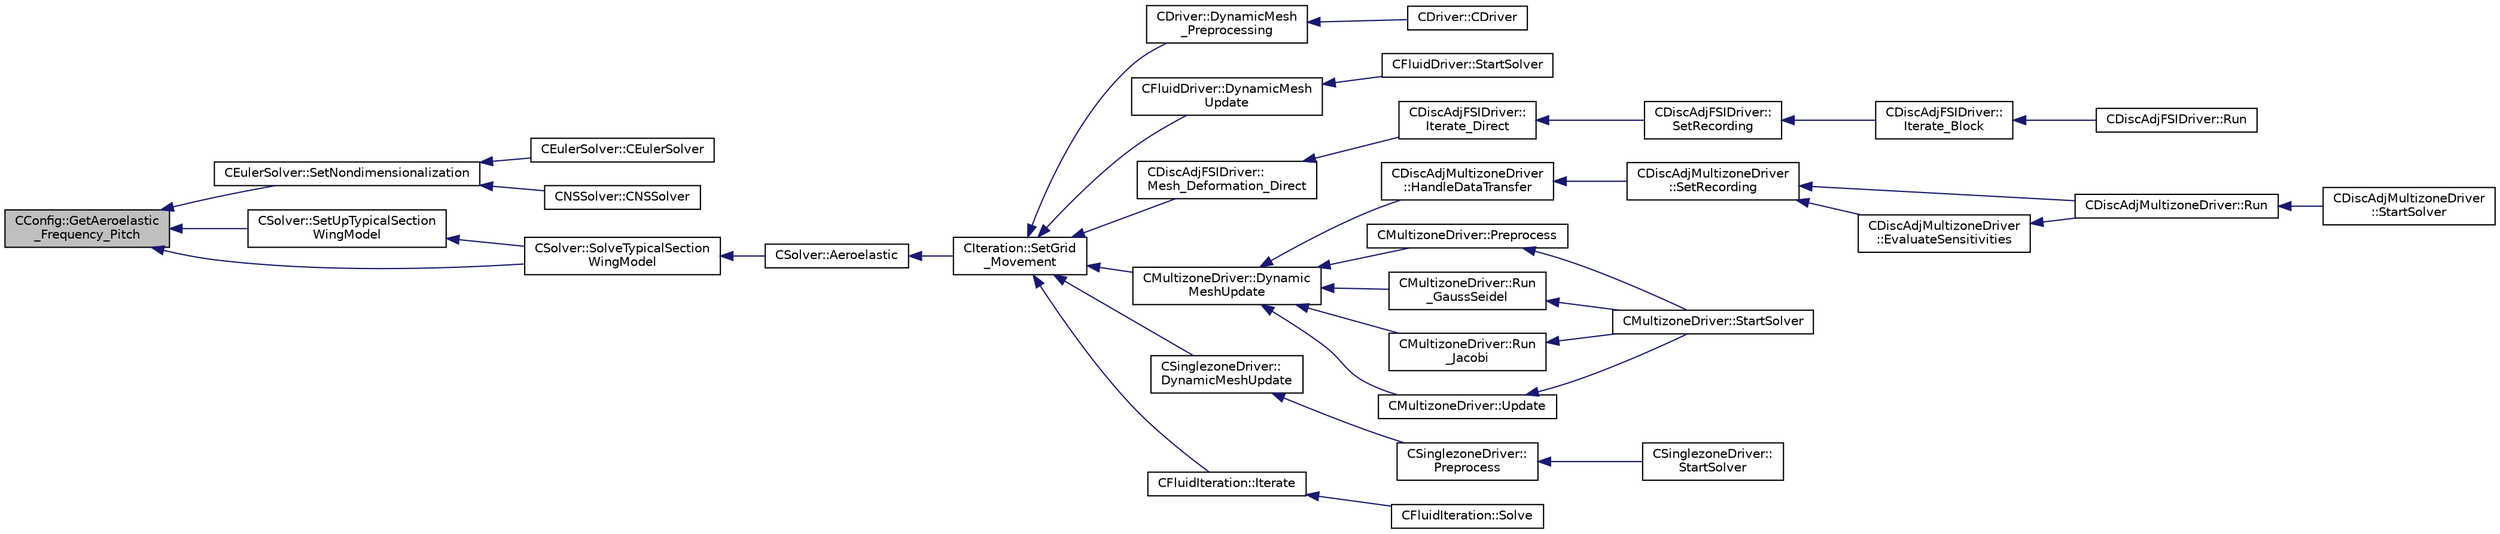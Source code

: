 digraph "CConfig::GetAeroelastic_Frequency_Pitch"
{
  edge [fontname="Helvetica",fontsize="10",labelfontname="Helvetica",labelfontsize="10"];
  node [fontname="Helvetica",fontsize="10",shape=record];
  rankdir="LR";
  Node611 [label="CConfig::GetAeroelastic\l_Frequency_Pitch",height=0.2,width=0.4,color="black", fillcolor="grey75", style="filled", fontcolor="black"];
  Node611 -> Node612 [dir="back",color="midnightblue",fontsize="10",style="solid",fontname="Helvetica"];
  Node612 [label="CEulerSolver::SetNondimensionalization",height=0.2,width=0.4,color="black", fillcolor="white", style="filled",URL="$class_c_euler_solver.html#a1c633d6e77fefb2e76308e2ba0af0c2c",tooltip="Set the solver nondimensionalization. "];
  Node612 -> Node613 [dir="back",color="midnightblue",fontsize="10",style="solid",fontname="Helvetica"];
  Node613 [label="CEulerSolver::CEulerSolver",height=0.2,width=0.4,color="black", fillcolor="white", style="filled",URL="$class_c_euler_solver.html#ae1e74218b4e943111b100d7ddcbd4db9"];
  Node612 -> Node614 [dir="back",color="midnightblue",fontsize="10",style="solid",fontname="Helvetica"];
  Node614 [label="CNSSolver::CNSSolver",height=0.2,width=0.4,color="black", fillcolor="white", style="filled",URL="$class_c_n_s_solver.html#a2a8ad49c42b4546696e631cf44b7788b"];
  Node611 -> Node615 [dir="back",color="midnightblue",fontsize="10",style="solid",fontname="Helvetica"];
  Node615 [label="CSolver::SetUpTypicalSection\lWingModel",height=0.2,width=0.4,color="black", fillcolor="white", style="filled",URL="$class_c_solver.html#a85ab76dcef372e9cf25c7df9738b364b",tooltip="Sets up the generalized eigenvectors and eigenvalues needed to solve the aeroelastic equations..."];
  Node615 -> Node616 [dir="back",color="midnightblue",fontsize="10",style="solid",fontname="Helvetica"];
  Node616 [label="CSolver::SolveTypicalSection\lWingModel",height=0.2,width=0.4,color="black", fillcolor="white", style="filled",URL="$class_c_solver.html#a13c86d41e468e5d7b9c7a21ab2008e19",tooltip="Solve the typical section wing model. "];
  Node616 -> Node617 [dir="back",color="midnightblue",fontsize="10",style="solid",fontname="Helvetica"];
  Node617 [label="CSolver::Aeroelastic",height=0.2,width=0.4,color="black", fillcolor="white", style="filled",URL="$class_c_solver.html#af130046f03f282501efef2c117af6ced",tooltip="Prepares and solves the aeroelastic equations. "];
  Node617 -> Node618 [dir="back",color="midnightblue",fontsize="10",style="solid",fontname="Helvetica"];
  Node618 [label="CIteration::SetGrid\l_Movement",height=0.2,width=0.4,color="black", fillcolor="white", style="filled",URL="$class_c_iteration.html#a7b36785762f6b0c214569b185b858b6c",tooltip="Updates the positions and grid velocities for dynamic meshes between physical time steps..."];
  Node618 -> Node619 [dir="back",color="midnightblue",fontsize="10",style="solid",fontname="Helvetica"];
  Node619 [label="CDriver::DynamicMesh\l_Preprocessing",height=0.2,width=0.4,color="black", fillcolor="white", style="filled",URL="$class_c_driver.html#af585d91d9c08dbddcc2b3e67dd5f5af9",tooltip="GridMovement_Preprocessing. "];
  Node619 -> Node620 [dir="back",color="midnightblue",fontsize="10",style="solid",fontname="Helvetica"];
  Node620 [label="CDriver::CDriver",height=0.2,width=0.4,color="black", fillcolor="white", style="filled",URL="$class_c_driver.html#a3fca4a013a6efa9bbb38fe78a86b5f3d",tooltip="Constructor of the class. "];
  Node618 -> Node621 [dir="back",color="midnightblue",fontsize="10",style="solid",fontname="Helvetica"];
  Node621 [label="CFluidDriver::DynamicMesh\lUpdate",height=0.2,width=0.4,color="black", fillcolor="white", style="filled",URL="$class_c_fluid_driver.html#a4eee67049f34a1875a42afa470e9f828",tooltip="Perform a dynamic mesh deformation, included grid velocity computation and the update of the multigri..."];
  Node621 -> Node622 [dir="back",color="midnightblue",fontsize="10",style="solid",fontname="Helvetica"];
  Node622 [label="CFluidDriver::StartSolver",height=0.2,width=0.4,color="black", fillcolor="white", style="filled",URL="$class_c_fluid_driver.html#a1c122d5a4b5f562f69a84aef2b8bd6d5",tooltip="Launch the computation for all zones and all physics. "];
  Node618 -> Node623 [dir="back",color="midnightblue",fontsize="10",style="solid",fontname="Helvetica"];
  Node623 [label="CDiscAdjFSIDriver::\lMesh_Deformation_Direct",height=0.2,width=0.4,color="black", fillcolor="white", style="filled",URL="$class_c_disc_adj_f_s_i_driver.html#ad683500d6b3773af342165b1b18f5c59",tooltip="Run a direct mesh deformation. "];
  Node623 -> Node624 [dir="back",color="midnightblue",fontsize="10",style="solid",fontname="Helvetica"];
  Node624 [label="CDiscAdjFSIDriver::\lIterate_Direct",height=0.2,width=0.4,color="black", fillcolor="white", style="filled",URL="$class_c_disc_adj_f_s_i_driver.html#acd9e7f14d860522e48ba2b6db34efd49",tooltip="Iterate the direct solver for recording. "];
  Node624 -> Node625 [dir="back",color="midnightblue",fontsize="10",style="solid",fontname="Helvetica"];
  Node625 [label="CDiscAdjFSIDriver::\lSetRecording",height=0.2,width=0.4,color="black", fillcolor="white", style="filled",URL="$class_c_disc_adj_f_s_i_driver.html#ab07394a77802e469a321ccd1b10cb988",tooltip="Set the recording for a Discrete Adjoint iteration for the FSI problem. "];
  Node625 -> Node626 [dir="back",color="midnightblue",fontsize="10",style="solid",fontname="Helvetica"];
  Node626 [label="CDiscAdjFSIDriver::\lIterate_Block",height=0.2,width=0.4,color="black", fillcolor="white", style="filled",URL="$class_c_disc_adj_f_s_i_driver.html#a84949f139fa795b7d34d6ff77e82eb5c",tooltip="Iterate a certain block for adjoint FSI - may be the whole set of variables or independent and subite..."];
  Node626 -> Node627 [dir="back",color="midnightblue",fontsize="10",style="solid",fontname="Helvetica"];
  Node627 [label="CDiscAdjFSIDriver::Run",height=0.2,width=0.4,color="black", fillcolor="white", style="filled",URL="$class_c_disc_adj_f_s_i_driver.html#a2e965d6e9c4dcfc296077cae225cab21",tooltip="Run a Discrete Adjoint iteration for the FSI problem. "];
  Node618 -> Node628 [dir="back",color="midnightblue",fontsize="10",style="solid",fontname="Helvetica"];
  Node628 [label="CMultizoneDriver::Dynamic\lMeshUpdate",height=0.2,width=0.4,color="black", fillcolor="white", style="filled",URL="$class_c_multizone_driver.html#ad28a95a48e9750237a5e2b1bf2c4aac9",tooltip="Perform a dynamic mesh deformation, included grid velocity computation and the update of the multigri..."];
  Node628 -> Node629 [dir="back",color="midnightblue",fontsize="10",style="solid",fontname="Helvetica"];
  Node629 [label="CDiscAdjMultizoneDriver\l::HandleDataTransfer",height=0.2,width=0.4,color="black", fillcolor="white", style="filled",URL="$class_c_disc_adj_multizone_driver.html#ab33de05a7a1f77dcf60014a4a35dd4f1",tooltip="Transfer data between zones and update grids when required. "];
  Node629 -> Node630 [dir="back",color="midnightblue",fontsize="10",style="solid",fontname="Helvetica"];
  Node630 [label="CDiscAdjMultizoneDriver\l::SetRecording",height=0.2,width=0.4,color="black", fillcolor="white", style="filled",URL="$class_c_disc_adj_multizone_driver.html#a441f8669a04147aacab7df463e1dd021",tooltip="Record one iteration of the primal problem within each zone. "];
  Node630 -> Node631 [dir="back",color="midnightblue",fontsize="10",style="solid",fontname="Helvetica"];
  Node631 [label="CDiscAdjMultizoneDriver::Run",height=0.2,width=0.4,color="black", fillcolor="white", style="filled",URL="$class_c_disc_adj_multizone_driver.html#af996aecdb6d20aa4fc81c9b67295abf5",tooltip="[Overload] Run an discrete adjoint update of all solvers within multiple zones. "];
  Node631 -> Node632 [dir="back",color="midnightblue",fontsize="10",style="solid",fontname="Helvetica"];
  Node632 [label="CDiscAdjMultizoneDriver\l::StartSolver",height=0.2,width=0.4,color="black", fillcolor="white", style="filled",URL="$class_c_disc_adj_multizone_driver.html#a75de0a1a482ceeed4301a384f1515092",tooltip="[Overload] Launch the computation for discrete adjoint multizone problems. "];
  Node630 -> Node633 [dir="back",color="midnightblue",fontsize="10",style="solid",fontname="Helvetica"];
  Node633 [label="CDiscAdjMultizoneDriver\l::EvaluateSensitivities",height=0.2,width=0.4,color="black", fillcolor="white", style="filled",URL="$class_c_disc_adj_multizone_driver.html#ac2789097629674cfb7d4de64954024df",tooltip="Evaluate sensitivites for the current adjoint solution and output files. "];
  Node633 -> Node631 [dir="back",color="midnightblue",fontsize="10",style="solid",fontname="Helvetica"];
  Node628 -> Node634 [dir="back",color="midnightblue",fontsize="10",style="solid",fontname="Helvetica"];
  Node634 [label="CMultizoneDriver::Preprocess",height=0.2,width=0.4,color="black", fillcolor="white", style="filled",URL="$class_c_multizone_driver.html#a29c97f0dff69501feb7d5f8fe2670088",tooltip="Preprocess the multizone iteration. "];
  Node634 -> Node635 [dir="back",color="midnightblue",fontsize="10",style="solid",fontname="Helvetica"];
  Node635 [label="CMultizoneDriver::StartSolver",height=0.2,width=0.4,color="black", fillcolor="white", style="filled",URL="$class_c_multizone_driver.html#a03cfc000c383ef0d86d34e1c6aef5ff3",tooltip="[Overload] Launch the computation for multizone problems. "];
  Node628 -> Node636 [dir="back",color="midnightblue",fontsize="10",style="solid",fontname="Helvetica"];
  Node636 [label="CMultizoneDriver::Run\l_GaussSeidel",height=0.2,width=0.4,color="black", fillcolor="white", style="filled",URL="$class_c_multizone_driver.html#a8036223cdbe0c0d4552f17f6bad9189b",tooltip="Run a Block Gauss-Seidel iteration in all physical zones. "];
  Node636 -> Node635 [dir="back",color="midnightblue",fontsize="10",style="solid",fontname="Helvetica"];
  Node628 -> Node637 [dir="back",color="midnightblue",fontsize="10",style="solid",fontname="Helvetica"];
  Node637 [label="CMultizoneDriver::Run\l_Jacobi",height=0.2,width=0.4,color="black", fillcolor="white", style="filled",URL="$class_c_multizone_driver.html#a1bf2824daac5a10e8fb7387676eee338",tooltip="Run a Block-Jacobi iteration in all physical zones. "];
  Node637 -> Node635 [dir="back",color="midnightblue",fontsize="10",style="solid",fontname="Helvetica"];
  Node628 -> Node638 [dir="back",color="midnightblue",fontsize="10",style="solid",fontname="Helvetica"];
  Node638 [label="CMultizoneDriver::Update",height=0.2,width=0.4,color="black", fillcolor="white", style="filled",URL="$class_c_multizone_driver.html#ac5d960382730c14b035965906cf02cb6",tooltip="Update the dual-time solution within multiple zones. "];
  Node638 -> Node635 [dir="back",color="midnightblue",fontsize="10",style="solid",fontname="Helvetica"];
  Node618 -> Node639 [dir="back",color="midnightblue",fontsize="10",style="solid",fontname="Helvetica"];
  Node639 [label="CSinglezoneDriver::\lDynamicMeshUpdate",height=0.2,width=0.4,color="black", fillcolor="white", style="filled",URL="$class_c_singlezone_driver.html#a8cf4c7786b495d459818b656a7f6a357",tooltip="Perform a dynamic mesh deformation, included grid velocity computation and the update of the multigri..."];
  Node639 -> Node640 [dir="back",color="midnightblue",fontsize="10",style="solid",fontname="Helvetica"];
  Node640 [label="CSinglezoneDriver::\lPreprocess",height=0.2,width=0.4,color="black", fillcolor="white", style="filled",URL="$class_c_singlezone_driver.html#adc6587c2d0cd656a4fbdebaf611fbbc8",tooltip="Preprocess the single-zone iteration. "];
  Node640 -> Node641 [dir="back",color="midnightblue",fontsize="10",style="solid",fontname="Helvetica"];
  Node641 [label="CSinglezoneDriver::\lStartSolver",height=0.2,width=0.4,color="black", fillcolor="white", style="filled",URL="$class_c_singlezone_driver.html#a6eb4215f7ee740a6d5edb798110ce44a",tooltip="[Overload] Launch the computation for single-zone problems. "];
  Node618 -> Node642 [dir="back",color="midnightblue",fontsize="10",style="solid",fontname="Helvetica"];
  Node642 [label="CFluidIteration::Iterate",height=0.2,width=0.4,color="black", fillcolor="white", style="filled",URL="$class_c_fluid_iteration.html#ab1379b4cba3d8c893395123fb6030986",tooltip="Perform a single iteration of the fluid system. "];
  Node642 -> Node643 [dir="back",color="midnightblue",fontsize="10",style="solid",fontname="Helvetica"];
  Node643 [label="CFluidIteration::Solve",height=0.2,width=0.4,color="black", fillcolor="white", style="filled",URL="$class_c_fluid_iteration.html#ae22cd342c9c9d2ea5ac3f5103394ff80",tooltip="Iterate the fluid system for a number of Inner_Iter iterations. "];
  Node611 -> Node616 [dir="back",color="midnightblue",fontsize="10",style="solid",fontname="Helvetica"];
}
